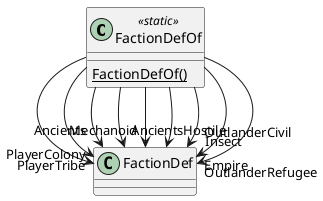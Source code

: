@startuml
class FactionDefOf <<static>> {
    {static} FactionDefOf()
}
FactionDefOf --> "PlayerColony" FactionDef
FactionDefOf --> "PlayerTribe" FactionDef
FactionDefOf --> "Ancients" FactionDef
FactionDefOf --> "AncientsHostile" FactionDef
FactionDefOf --> "Mechanoid" FactionDef
FactionDefOf --> "Insect" FactionDef
FactionDefOf --> "OutlanderCivil" FactionDef
FactionDefOf --> "Empire" FactionDef
FactionDefOf --> "OutlanderRefugee" FactionDef
@enduml
